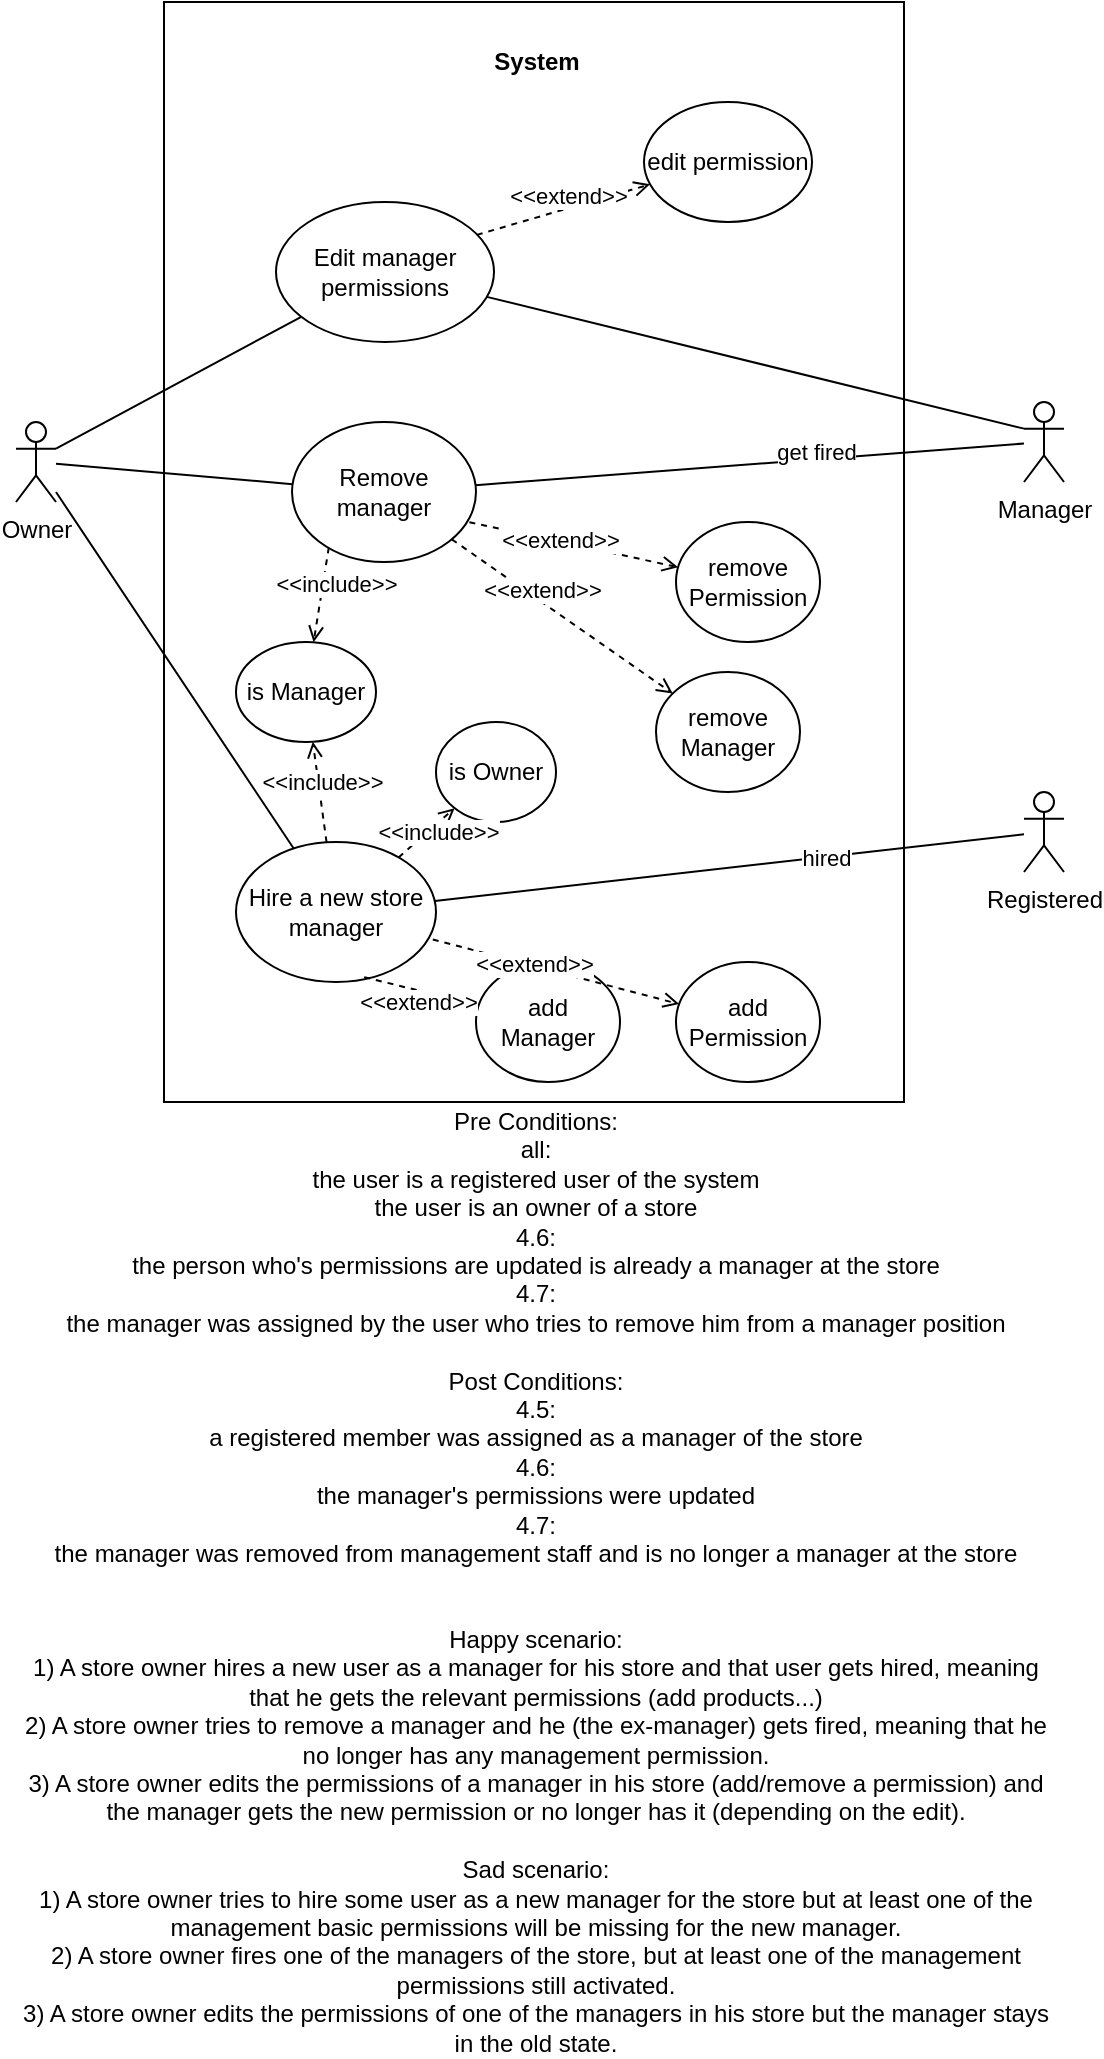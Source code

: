 <mxfile version="14.6.11" type="google"><diagram id="qZKFkucmpmeDGpniPRAu" name="Page-1"><mxGraphModel dx="-353" dy="1245" grid="1" gridSize="10" guides="1" tooltips="1" connect="1" arrows="1" fold="1" page="1" pageScale="1" pageWidth="583" pageHeight="827" math="0" shadow="0"><root><mxCell id="0"/><mxCell id="1" parent="0"/><mxCell id="3cX4u6AA-ZXMa9I2iV6F-1" value="" style="rounded=0;whiteSpace=wrap;html=1;" parent="1" vertex="1"><mxGeometry x="1274" y="-40" width="370" height="550" as="geometry"/></mxCell><mxCell id="3cX4u6AA-ZXMa9I2iV6F-3" value="Owner" style="shape=umlActor;verticalLabelPosition=bottom;verticalAlign=top;html=1;outlineConnect=0;" parent="1" vertex="1"><mxGeometry x="1200" y="170" width="20" height="40" as="geometry"/></mxCell><mxCell id="3cX4u6AA-ZXMa9I2iV6F-4" value="Registered&lt;br&gt;" style="shape=umlActor;verticalLabelPosition=bottom;verticalAlign=top;html=1;outlineConnect=0;" parent="1" vertex="1"><mxGeometry x="1704" y="355" width="20" height="40" as="geometry"/></mxCell><mxCell id="3cX4u6AA-ZXMa9I2iV6F-5" value="Hire a new store manager" style="ellipse;whiteSpace=wrap;html=1;" parent="1" vertex="1"><mxGeometry x="1310" y="380" width="100" height="70" as="geometry"/></mxCell><mxCell id="3cX4u6AA-ZXMa9I2iV6F-6" value="" style="endArrow=none;html=1;" parent="1" source="3cX4u6AA-ZXMa9I2iV6F-3" target="3cX4u6AA-ZXMa9I2iV6F-5" edge="1"><mxGeometry width="50" height="50" relative="1" as="geometry"><mxPoint x="1414" y="360" as="sourcePoint"/><mxPoint x="1464" y="310" as="targetPoint"/></mxGeometry></mxCell><mxCell id="3cX4u6AA-ZXMa9I2iV6F-8" value="Manager" style="shape=umlActor;verticalLabelPosition=bottom;verticalAlign=top;html=1;outlineConnect=0;" parent="1" vertex="1"><mxGeometry x="1704" y="160" width="20" height="40" as="geometry"/></mxCell><mxCell id="3cX4u6AA-ZXMa9I2iV6F-9" value="Remove manager" style="ellipse;whiteSpace=wrap;html=1;" parent="1" vertex="1"><mxGeometry x="1338" y="170" width="92" height="70" as="geometry"/></mxCell><mxCell id="3cX4u6AA-ZXMa9I2iV6F-10" value="" style="endArrow=none;html=1;" parent="1" source="3cX4u6AA-ZXMa9I2iV6F-9" target="3cX4u6AA-ZXMa9I2iV6F-3" edge="1"><mxGeometry width="50" height="50" relative="1" as="geometry"><mxPoint x="1374" y="260" as="sourcePoint"/><mxPoint x="1424" y="210" as="targetPoint"/></mxGeometry></mxCell><mxCell id="3cX4u6AA-ZXMa9I2iV6F-11" value="get fired" style="endArrow=none;html=1;" parent="1" source="3cX4u6AA-ZXMa9I2iV6F-9" target="3cX4u6AA-ZXMa9I2iV6F-8" edge="1"><mxGeometry x="0.249" y="4" width="50" height="50" relative="1" as="geometry"><mxPoint x="1354" y="270" as="sourcePoint"/><mxPoint x="1174" y="270" as="targetPoint"/><mxPoint as="offset"/></mxGeometry></mxCell><mxCell id="3cX4u6AA-ZXMa9I2iV6F-12" value="Edit manager permissions" style="ellipse;whiteSpace=wrap;html=1;" parent="1" vertex="1"><mxGeometry x="1330" y="60" width="109" height="70" as="geometry"/></mxCell><mxCell id="3cX4u6AA-ZXMa9I2iV6F-13" value="" style="endArrow=none;html=1;entryX=1;entryY=0.333;entryDx=0;entryDy=0;entryPerimeter=0;" parent="1" source="3cX4u6AA-ZXMa9I2iV6F-12" target="3cX4u6AA-ZXMa9I2iV6F-3" edge="1"><mxGeometry width="50" height="50" relative="1" as="geometry"><mxPoint x="1354" y="270" as="sourcePoint"/><mxPoint x="1174" y="270" as="targetPoint"/></mxGeometry></mxCell><mxCell id="3cX4u6AA-ZXMa9I2iV6F-15" value="hired" style="endArrow=none;html=1;" parent="1" source="3cX4u6AA-ZXMa9I2iV6F-5" target="3cX4u6AA-ZXMa9I2iV6F-4" edge="1"><mxGeometry x="0.324" y="-1" width="50" height="50" relative="1" as="geometry"><mxPoint x="1690" y="280" as="sourcePoint"/><mxPoint x="1424" y="270" as="targetPoint"/><mxPoint as="offset"/></mxGeometry></mxCell><mxCell id="_VR4ZJjN5nzgR6H6jy8n-1" value="&lt;b&gt;System&lt;/b&gt;" style="text;html=1;align=center;verticalAlign=middle;resizable=0;points=[];autosize=1;" parent="1" vertex="1"><mxGeometry x="1429.999" y="-20.003" width="60" height="20" as="geometry"/></mxCell><mxCell id="_VR4ZJjN5nzgR6H6jy8n-4" value="edit permission" style="ellipse;whiteSpace=wrap;html=1;" parent="1" vertex="1"><mxGeometry x="1514" y="10" width="84" height="60" as="geometry"/></mxCell><mxCell id="_VR4ZJjN5nzgR6H6jy8n-6" value="" style="endArrow=open;dashed=1;html=1;strokeWidth=1;exitX=0.921;exitY=0.235;exitDx=0;exitDy=0;endFill=0;exitPerimeter=0;" parent="1" source="3cX4u6AA-ZXMa9I2iV6F-12" target="_VR4ZJjN5nzgR6H6jy8n-4" edge="1"><mxGeometry width="50" height="50" relative="1" as="geometry"><mxPoint x="1229" y="190" as="sourcePoint"/><mxPoint x="1229" y="110" as="targetPoint"/></mxGeometry></mxCell><mxCell id="_VR4ZJjN5nzgR6H6jy8n-7" value="&amp;lt;&amp;lt;extend&amp;gt;&amp;gt;" style="edgeLabel;html=1;align=center;verticalAlign=middle;resizable=0;points=[];" parent="_VR4ZJjN5nzgR6H6jy8n-6" vertex="1" connectable="0"><mxGeometry x="-0.395" y="-4" relative="1" as="geometry"><mxPoint x="18.15" y="-16" as="offset"/></mxGeometry></mxCell><mxCell id="_VR4ZJjN5nzgR6H6jy8n-8" value="" style="endArrow=none;html=1;exitX=0;exitY=0.333;exitDx=0;exitDy=0;exitPerimeter=0;" parent="1" source="3cX4u6AA-ZXMa9I2iV6F-8" target="3cX4u6AA-ZXMa9I2iV6F-12" edge="1"><mxGeometry width="50" height="50" relative="1" as="geometry"><mxPoint x="1684" y="110" as="sourcePoint"/><mxPoint x="1734" y="60" as="targetPoint"/></mxGeometry></mxCell><mxCell id="qJw2jaC9znZ-e4PTVnPf-2" value="&lt;span&gt;Pre Conditions:&lt;br&gt;all:&lt;br&gt;the user is a registered user of the system&lt;br&gt;the user is an owner of a store&lt;br&gt;4.6:&lt;br&gt;the person who's permissions are updated is already a manager at the store&lt;br&gt;4.7:&lt;br&gt;the manager was assigned by the user who tries to remove him from a manager position&lt;br&gt;&lt;br&gt;Post Conditions:&lt;br&gt;4.5:&lt;br&gt;a registered member was assigned as a manager of the store&lt;br&gt;4.6:&lt;br&gt;the manager's permissions were updated&lt;br&gt;4.7:&lt;br&gt;the manager was removed from management staff and is no longer a manager at the store&lt;br&gt;&lt;br&gt;&lt;br&gt;Happy scenario:&lt;/span&gt;&lt;br&gt;&lt;span&gt;1) A store owner hires a new user as a manager for his store and that user gets hired, meaning that he gets the relevant permissions (add products...)&lt;br&gt;2) A store owner tries to remove a manager and he (the ex-manager) gets fired, meaning that he no longer has any management permission.&lt;br&gt;3) A store owner edits the permissions of a manager in his store (add/remove a permission) and the manager gets the new permission or no longer has it (depending on the edit).&lt;br&gt;&lt;br&gt;Sad scenario:&lt;br&gt;1) A store owner tries to hire some user as a new manager for the store but at least one of the management basic permissions will be missing for the new manager.&lt;br&gt;2) A store owner fires one of the managers of the store, but at least one of the management permissions still activated.&lt;br&gt;3) A store owner edits the permissions of one of the managers in his store but the manager stays in the old state.&lt;br&gt;&lt;/span&gt;" style="text;html=1;strokeColor=none;fillColor=none;align=center;verticalAlign=middle;whiteSpace=wrap;rounded=0;" parent="1" vertex="1"><mxGeometry x="1200" y="740" width="520" height="20" as="geometry"/></mxCell><mxCell id="kRUD3MGhI2nb2KIyfGSq-10" value="is Manager" style="ellipse;whiteSpace=wrap;html=1;" vertex="1" parent="1"><mxGeometry x="1310" y="280" width="70" height="50" as="geometry"/></mxCell><mxCell id="kRUD3MGhI2nb2KIyfGSq-11" value="is Owner" style="ellipse;whiteSpace=wrap;html=1;" vertex="1" parent="1"><mxGeometry x="1410" y="320" width="60" height="50" as="geometry"/></mxCell><mxCell id="kRUD3MGhI2nb2KIyfGSq-12" value="" style="endArrow=open;dashed=1;html=1;strokeWidth=1;endFill=0;" edge="1" parent="1" target="kRUD3MGhI2nb2KIyfGSq-10" source="3cX4u6AA-ZXMa9I2iV6F-5"><mxGeometry width="50" height="50" relative="1" as="geometry"><mxPoint x="1412.822" y="580.813" as="sourcePoint"/><mxPoint x="1577.173" y="576.716" as="targetPoint"/></mxGeometry></mxCell><mxCell id="kRUD3MGhI2nb2KIyfGSq-13" value="&amp;lt;&amp;lt;include&amp;gt;&amp;gt;" style="edgeLabel;html=1;align=center;verticalAlign=middle;resizable=0;points=[];" vertex="1" connectable="0" parent="kRUD3MGhI2nb2KIyfGSq-12"><mxGeometry x="-0.395" y="-4" relative="1" as="geometry"><mxPoint x="-4" y="-15" as="offset"/></mxGeometry></mxCell><mxCell id="kRUD3MGhI2nb2KIyfGSq-14" value="" style="endArrow=open;dashed=1;html=1;strokeWidth=1;endFill=0;" edge="1" parent="1" target="kRUD3MGhI2nb2KIyfGSq-11" source="3cX4u6AA-ZXMa9I2iV6F-5"><mxGeometry width="50" height="50" relative="1" as="geometry"><mxPoint x="1437.838" y="581.064" as="sourcePoint"/><mxPoint x="1430" y="410" as="targetPoint"/></mxGeometry></mxCell><mxCell id="kRUD3MGhI2nb2KIyfGSq-15" value="&amp;lt;&amp;lt;include&amp;gt;&amp;gt;" style="edgeLabel;html=1;align=center;verticalAlign=middle;resizable=0;points=[];" vertex="1" connectable="0" parent="kRUD3MGhI2nb2KIyfGSq-14"><mxGeometry x="-0.395" y="-4" relative="1" as="geometry"><mxPoint x="8" y="-8" as="offset"/></mxGeometry></mxCell><mxCell id="kRUD3MGhI2nb2KIyfGSq-17" value="add Permission" style="ellipse;whiteSpace=wrap;html=1;" vertex="1" parent="1"><mxGeometry x="1530" y="440" width="72" height="60" as="geometry"/></mxCell><mxCell id="kRUD3MGhI2nb2KIyfGSq-19" value="add Manager" style="ellipse;whiteSpace=wrap;html=1;" vertex="1" parent="1"><mxGeometry x="1430" y="440" width="72" height="60" as="geometry"/></mxCell><mxCell id="kRUD3MGhI2nb2KIyfGSq-20" value="" style="endArrow=open;dashed=1;html=1;strokeWidth=1;endFill=0;exitX=0.2;exitY=0.896;exitDx=0;exitDy=0;exitPerimeter=0;" edge="1" parent="1" source="3cX4u6AA-ZXMa9I2iV6F-9" target="kRUD3MGhI2nb2KIyfGSq-10"><mxGeometry width="50" height="50" relative="1" as="geometry"><mxPoint x="1365.291" y="390.156" as="sourcePoint"/><mxPoint x="1358.37" y="339.884" as="targetPoint"/></mxGeometry></mxCell><mxCell id="kRUD3MGhI2nb2KIyfGSq-21" value="&amp;lt;&amp;lt;include&amp;gt;&amp;gt;" style="edgeLabel;html=1;align=center;verticalAlign=middle;resizable=0;points=[];" vertex="1" connectable="0" parent="kRUD3MGhI2nb2KIyfGSq-20"><mxGeometry x="-0.395" y="-4" relative="1" as="geometry"><mxPoint x="10" y="4" as="offset"/></mxGeometry></mxCell><mxCell id="kRUD3MGhI2nb2KIyfGSq-24" value="" style="endArrow=open;dashed=1;html=1;strokeWidth=1;exitX=0.641;exitY=0.965;exitDx=0;exitDy=0;endFill=0;exitPerimeter=0;" edge="1" parent="1" source="3cX4u6AA-ZXMa9I2iV6F-5" target="kRUD3MGhI2nb2KIyfGSq-19"><mxGeometry width="50" height="50" relative="1" as="geometry"><mxPoint x="1440.389" y="86.45" as="sourcePoint"/><mxPoint x="1550.307" y="96.381" as="targetPoint"/></mxGeometry></mxCell><mxCell id="kRUD3MGhI2nb2KIyfGSq-25" value="&amp;lt;&amp;lt;extend&amp;gt;&amp;gt;" style="edgeLabel;html=1;align=center;verticalAlign=middle;resizable=0;points=[];" vertex="1" connectable="0" parent="kRUD3MGhI2nb2KIyfGSq-24"><mxGeometry x="-0.395" y="-4" relative="1" as="geometry"><mxPoint x="10" y="4" as="offset"/></mxGeometry></mxCell><mxCell id="kRUD3MGhI2nb2KIyfGSq-26" value="" style="endArrow=open;dashed=1;html=1;strokeWidth=1;exitX=0.984;exitY=0.696;exitDx=0;exitDy=0;endFill=0;exitPerimeter=0;" edge="1" parent="1" source="3cX4u6AA-ZXMa9I2iV6F-5" target="kRUD3MGhI2nb2KIyfGSq-17"><mxGeometry width="50" height="50" relative="1" as="geometry"><mxPoint x="1384.1" y="457.55" as="sourcePoint"/><mxPoint x="1441.448" y="471.578" as="targetPoint"/></mxGeometry></mxCell><mxCell id="kRUD3MGhI2nb2KIyfGSq-27" value="&amp;lt;&amp;lt;extend&amp;gt;&amp;gt;" style="edgeLabel;html=1;align=center;verticalAlign=middle;resizable=0;points=[];" vertex="1" connectable="0" parent="kRUD3MGhI2nb2KIyfGSq-26"><mxGeometry x="-0.395" y="-4" relative="1" as="geometry"><mxPoint x="14" y="-2" as="offset"/></mxGeometry></mxCell><mxCell id="kRUD3MGhI2nb2KIyfGSq-28" value="remove Permission" style="ellipse;whiteSpace=wrap;html=1;" vertex="1" parent="1"><mxGeometry x="1530" y="220" width="72" height="60" as="geometry"/></mxCell><mxCell id="kRUD3MGhI2nb2KIyfGSq-29" value="remove Manager" style="ellipse;whiteSpace=wrap;html=1;" vertex="1" parent="1"><mxGeometry x="1520" y="295" width="72" height="60" as="geometry"/></mxCell><mxCell id="kRUD3MGhI2nb2KIyfGSq-30" value="" style="endArrow=open;dashed=1;html=1;strokeWidth=1;exitX=0.964;exitY=0.716;exitDx=0;exitDy=0;endFill=0;exitPerimeter=0;" edge="1" parent="1" source="3cX4u6AA-ZXMa9I2iV6F-9" target="kRUD3MGhI2nb2KIyfGSq-28"><mxGeometry width="50" height="50" relative="1" as="geometry"><mxPoint x="1418.4" y="438.72" as="sourcePoint"/><mxPoint x="1541.655" y="471.008" as="targetPoint"/></mxGeometry></mxCell><mxCell id="kRUD3MGhI2nb2KIyfGSq-31" value="&amp;lt;&amp;lt;extend&amp;gt;&amp;gt;" style="edgeLabel;html=1;align=center;verticalAlign=middle;resizable=0;points=[];" vertex="1" connectable="0" parent="kRUD3MGhI2nb2KIyfGSq-30"><mxGeometry x="-0.395" y="-4" relative="1" as="geometry"><mxPoint x="14" y="-2" as="offset"/></mxGeometry></mxCell><mxCell id="kRUD3MGhI2nb2KIyfGSq-32" value="" style="endArrow=open;dashed=1;html=1;strokeWidth=1;endFill=0;" edge="1" parent="1" source="3cX4u6AA-ZXMa9I2iV6F-9" target="kRUD3MGhI2nb2KIyfGSq-29"><mxGeometry width="50" height="50" relative="1" as="geometry"><mxPoint x="1436.688" y="230.12" as="sourcePoint"/><mxPoint x="1541.131" y="252.538" as="targetPoint"/></mxGeometry></mxCell><mxCell id="kRUD3MGhI2nb2KIyfGSq-33" value="&amp;lt;&amp;lt;extend&amp;gt;&amp;gt;" style="edgeLabel;html=1;align=center;verticalAlign=middle;resizable=0;points=[];" vertex="1" connectable="0" parent="kRUD3MGhI2nb2KIyfGSq-32"><mxGeometry x="-0.395" y="-4" relative="1" as="geometry"><mxPoint x="14" y="-2" as="offset"/></mxGeometry></mxCell></root></mxGraphModel></diagram></mxfile>